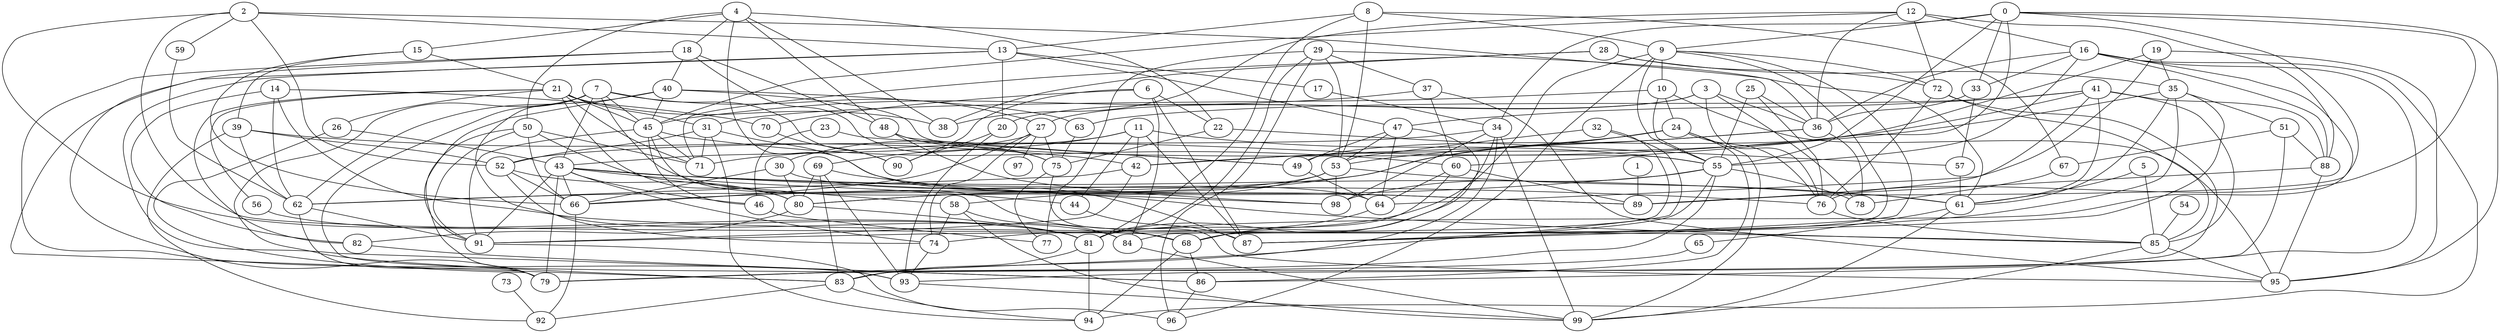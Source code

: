 strict graph "gnp_random_graph(100,0.06)" {
0;
1;
2;
3;
4;
5;
6;
7;
8;
9;
10;
11;
12;
13;
14;
15;
16;
17;
18;
19;
20;
21;
22;
23;
24;
25;
26;
27;
28;
29;
30;
31;
32;
33;
34;
35;
36;
37;
38;
39;
40;
41;
42;
43;
44;
45;
46;
47;
48;
49;
50;
51;
52;
53;
54;
55;
56;
57;
58;
59;
60;
61;
62;
63;
64;
65;
66;
67;
68;
69;
70;
71;
72;
73;
74;
75;
76;
77;
78;
79;
80;
81;
82;
83;
84;
85;
86;
87;
88;
89;
90;
91;
92;
93;
94;
95;
96;
97;
98;
99;
0 -- 33  [is_available=True, prob="0.0433043365545"];
0 -- 34  [is_available=True, prob="0.459247893746"];
0 -- 9  [is_available=True, prob="0.792033491761"];
0 -- 76  [is_available=True, prob="0.397380158107"];
0 -- 55  [is_available=True, prob="1.0"];
0 -- 89  [is_available=True, prob="0.25702582123"];
0 -- 60  [is_available=True, prob="0.103818815149"];
0 -- 95  [is_available=True, prob="1.0"];
1 -- 89  [is_available=True, prob="0.815991283034"];
2 -- 68  [is_available=True, prob="0.200392718347"];
2 -- 13  [is_available=True, prob="0.425029003551"];
2 -- 81  [is_available=True, prob="0.467073938741"];
2 -- 52  [is_available=True, prob="0.0680307388247"];
2 -- 36  [is_available=True, prob="1.0"];
2 -- 59  [is_available=True, prob="0.00105465425059"];
3 -- 76  [is_available=True, prob="0.518327130877"];
3 -- 36  [is_available=True, prob="0.364643280306"];
3 -- 27  [is_available=True, prob="0.77561122131"];
3 -- 20  [is_available=True, prob="0.802547938176"];
3 -- 78  [is_available=True, prob="1.0"];
4 -- 38  [is_available=True, prob="1.0"];
4 -- 50  [is_available=True, prob="0.381078849822"];
4 -- 15  [is_available=True, prob="0.235184037509"];
4 -- 48  [is_available=True, prob="1.0"];
4 -- 18  [is_available=True, prob="1.0"];
4 -- 22  [is_available=True, prob="1.0"];
4 -- 87  [is_available=True, prob="0.442385850004"];
5 -- 61  [is_available=True, prob="0.79629714317"];
5 -- 85  [is_available=True, prob="0.3220381487"];
6 -- 90  [is_available=True, prob="0.489488205847"];
6 -- 84  [is_available=True, prob="1.0"];
6 -- 70  [is_available=True, prob="1.0"];
6 -- 22  [is_available=True, prob="0.36134241232"];
6 -- 87  [is_available=True, prob="1.0"];
7 -- 43  [is_available=True, prob="0.635769098027"];
7 -- 45  [is_available=True, prob="0.293035237636"];
7 -- 83  [is_available=True, prob="0.552697183454"];
7 -- 84  [is_available=True, prob="0.53582872709"];
7 -- 85  [is_available=True, prob="0.646057860895"];
7 -- 90  [is_available=True, prob="0.267664586885"];
7 -- 27  [is_available=True, prob="0.0947989960821"];
7 -- 93  [is_available=True, prob="0.127737835479"];
8 -- 9  [is_available=True, prob="0.290532721535"];
8 -- 67  [is_available=True, prob="0.808276091747"];
8 -- 13  [is_available=True, prob="0.077103246199"];
8 -- 81  [is_available=True, prob="1.0"];
8 -- 53  [is_available=True, prob="0.559667044891"];
9 -- 96  [is_available=True, prob="0.934699188032"];
9 -- 68  [is_available=True, prob="0.55368326069"];
9 -- 10  [is_available=True, prob="0.758839295148"];
9 -- 87  [is_available=True, prob="0.629525872926"];
9 -- 72  [is_available=True, prob="0.793480982163"];
9 -- 55  [is_available=True, prob="0.176636797422"];
9 -- 74  [is_available=True, prob="0.709517118795"];
10 -- 24  [is_available=True, prob="0.192128443159"];
10 -- 95  [is_available=True, prob="0.657156333351"];
10 -- 55  [is_available=True, prob="0.0808769270382"];
10 -- 31  [is_available=True, prob="0.775900187054"];
11 -- 69  [is_available=True, prob="1.0"];
11 -- 42  [is_available=True, prob="0.453583957414"];
11 -- 55  [is_available=True, prob="0.398613960252"];
11 -- 44  [is_available=True, prob="1.0"];
11 -- 87  [is_available=True, prob="1.0"];
11 -- 30  [is_available=True, prob="0.303805261052"];
12 -- 36  [is_available=True, prob="1.0"];
12 -- 38  [is_available=True, prob="0.233447233335"];
12 -- 72  [is_available=True, prob="0.0539197919834"];
12 -- 45  [is_available=True, prob="0.0959207012643"];
12 -- 16  [is_available=True, prob="0.565239464816"];
12 -- 88  [is_available=True, prob="0.869537073795"];
13 -- 47  [is_available=True, prob="1.0"];
13 -- 17  [is_available=True, prob="0.85851013953"];
13 -- 83  [is_available=True, prob="1.0"];
13 -- 20  [is_available=True, prob="0.301369004117"];
13 -- 86  [is_available=True, prob="0.612966759275"];
14 -- 82  [is_available=True, prob="1.0"];
14 -- 70  [is_available=True, prob="0.502625426157"];
14 -- 62  [is_available=True, prob="0.273663914555"];
14 -- 85  [is_available=True, prob="0.51015159763"];
15 -- 66  [is_available=True, prob="0.539369705789"];
15 -- 21  [is_available=True, prob="0.155853425595"];
15 -- 39  [is_available=True, prob="0.624344400635"];
16 -- 33  [is_available=True, prob="0.978492587471"];
16 -- 36  [is_available=True, prob="0.950858097126"];
16 -- 81  [is_available=True, prob="0.421705538962"];
16 -- 86  [is_available=True, prob="0.173765141701"];
16 -- 55  [is_available=True, prob="1.0"];
16 -- 88  [is_available=True, prob="0.912547735276"];
16 -- 94  [is_available=True, prob="0.952510934719"];
17 -- 34  [is_available=True, prob="0.39136097475"];
18 -- 40  [is_available=True, prob="0.572886907876"];
18 -- 75  [is_available=True, prob="0.909239868059"];
18 -- 79  [is_available=True, prob="0.434599783169"];
18 -- 48  [is_available=True, prob="1.0"];
18 -- 93  [is_available=True, prob="0.0458527575968"];
19 -- 64  [is_available=True, prob="0.658678165017"];
19 -- 49  [is_available=True, prob="0.884072246396"];
19 -- 35  [is_available=True, prob="0.153170068812"];
19 -- 95  [is_available=True, prob="0.310906251775"];
20 -- 90  [is_available=True, prob="0.549112436185"];
20 -- 93  [is_available=True, prob="0.738387047729"];
21 -- 38  [is_available=True, prob="1.0"];
21 -- 71  [is_available=True, prob="0.774334232501"];
21 -- 45  [is_available=True, prob="0.611399902135"];
21 -- 80  [is_available=True, prob="0.641489452463"];
21 -- 82  [is_available=True, prob="0.539773808509"];
21 -- 56  [is_available=True, prob="0.580522659255"];
21 -- 26  [is_available=True, prob="1.0"];
21 -- 31  [is_available=True, prob="0.57805563691"];
22 -- 57  [is_available=True, prob="1.0"];
22 -- 75  [is_available=True, prob="0.391958920577"];
23 -- 49  [is_available=True, prob="0.323906561299"];
23 -- 46  [is_available=True, prob="1.0"];
24 -- 99  [is_available=True, prob="0.0497856721269"];
24 -- 76  [is_available=True, prob="0.941707200332"];
24 -- 80  [is_available=True, prob="1.0"];
24 -- 86  [is_available=True, prob="0.276367868678"];
24 -- 42  [is_available=True, prob="0.615871553394"];
25 -- 76  [is_available=True, prob="0.729991912278"];
25 -- 36  [is_available=True, prob="0.827368777411"];
25 -- 55  [is_available=True, prob="0.925290154338"];
26 -- 43  [is_available=True, prob="0.931084287864"];
26 -- 79  [is_available=True, prob="0.914028914133"];
27 -- 97  [is_available=True, prob="1.0"];
27 -- 66  [is_available=True, prob="0.366887915598"];
27 -- 43  [is_available=True, prob="0.393231219188"];
27 -- 74  [is_available=True, prob="1.0"];
27 -- 75  [is_available=True, prob="0.945492635199"];
28 -- 72  [is_available=True, prob="0.242849464333"];
28 -- 35  [is_available=True, prob="0.222069326355"];
28 -- 38  [is_available=True, prob="0.384107209736"];
28 -- 71  [is_available=True, prob="0.349884504425"];
29 -- 96  [is_available=True, prob="0.536821121003"];
29 -- 37  [is_available=True, prob="0.5408685893"];
29 -- 77  [is_available=True, prob="0.591828234172"];
29 -- 81  [is_available=True, prob="0.292750645986"];
29 -- 53  [is_available=True, prob="1.0"];
29 -- 61  [is_available=True, prob="0.739861910446"];
30 -- 64  [is_available=True, prob="0.587027879773"];
30 -- 80  [is_available=True, prob="0.278705238904"];
30 -- 66  [is_available=True, prob="0.223840672206"];
31 -- 71  [is_available=True, prob="1.0"];
31 -- 52  [is_available=True, prob="0.225433891342"];
31 -- 89  [is_available=True, prob="0.742885856738"];
31 -- 94  [is_available=True, prob="1.0"];
32 -- 84  [is_available=True, prob="0.284255771989"];
32 -- 53  [is_available=True, prob="0.0083616529467"];
32 -- 79  [is_available=True, prob="0.680434788911"];
33 -- 36  [is_available=True, prob="1.0"];
33 -- 57  [is_available=True, prob="0.576731910431"];
34 -- 98  [is_available=True, prob="0.269276070368"];
34 -- 99  [is_available=True, prob="0.177650996031"];
34 -- 81  [is_available=True, prob="0.0943373629837"];
34 -- 83  [is_available=True, prob="0.663234229768"];
34 -- 52  [is_available=True, prob="0.137414980537"];
35 -- 42  [is_available=True, prob="1.0"];
35 -- 51  [is_available=True, prob="0.690807132054"];
35 -- 87  [is_available=True, prob="1.0"];
35 -- 91  [is_available=True, prob="0.650918987048"];
35 -- 61  [is_available=True, prob="0.450159666016"];
36 -- 78  [is_available=True, prob="0.238130811436"];
36 -- 53  [is_available=True, prob="0.546987049902"];
36 -- 62  [is_available=True, prob="0.432746293085"];
37 -- 95  [is_available=True, prob="0.528360660479"];
37 -- 60  [is_available=True, prob="0.973337449272"];
37 -- 45  [is_available=True, prob="1.0"];
39 -- 92  [is_available=True, prob="0.565779710561"];
39 -- 42  [is_available=True, prob="0.013870871151"];
39 -- 52  [is_available=True, prob="0.742507154041"];
39 -- 62  [is_available=True, prob="1.0"];
40 -- 45  [is_available=True, prob="0.926508476711"];
40 -- 55  [is_available=True, prob="1.0"];
40 -- 91  [is_available=True, prob="0.100516344797"];
40 -- 62  [is_available=True, prob="0.335698678455"];
40 -- 63  [is_available=True, prob="0.402025136906"];
41 -- 71  [is_available=True, prob="1.0"];
41 -- 47  [is_available=True, prob="1.0"];
41 -- 85  [is_available=True, prob="0.863460422399"];
41 -- 88  [is_available=True, prob="0.790841074658"];
41 -- 89  [is_available=True, prob="1.0"];
41 -- 61  [is_available=True, prob="1.0"];
41 -- 63  [is_available=True, prob="0.927836793941"];
42 -- 91  [is_available=True, prob="1.0"];
42 -- 62  [is_available=True, prob="1.0"];
43 -- 66  [is_available=True, prob="0.707943617558"];
43 -- 91  [is_available=True, prob="1.0"];
43 -- 76  [is_available=True, prob="1.0"];
43 -- 74  [is_available=True, prob="0.630388931312"];
43 -- 44  [is_available=True, prob="0.753074746104"];
43 -- 98  [is_available=True, prob="0.704746716813"];
43 -- 46  [is_available=True, prob="0.058558455487"];
43 -- 79  [is_available=True, prob="0.588265274298"];
43 -- 61  [is_available=True, prob="0.793879181028"];
44 -- 87  [is_available=True, prob="1.0"];
45 -- 68  [is_available=True, prob="0.565363193793"];
45 -- 71  [is_available=True, prob="0.737994443805"];
45 -- 46  [is_available=True, prob="0.428273554639"];
45 -- 91  [is_available=True, prob="0.330507609754"];
45 -- 60  [is_available=True, prob="0.208809069524"];
46 -- 77  [is_available=True, prob="0.465112081274"];
47 -- 64  [is_available=True, prob="0.635312229589"];
47 -- 68  [is_available=True, prob="0.0443815203078"];
47 -- 49  [is_available=True, prob="0.40434999229"];
47 -- 53  [is_available=True, prob="1.0"];
48 -- 49  [is_available=True, prob="0.195965943224"];
48 -- 75  [is_available=True, prob="0.538443294965"];
48 -- 98  [is_available=True, prob="0.623102792472"];
49 -- 64  [is_available=True, prob="0.938309773839"];
50 -- 66  [is_available=True, prob="0.838369281097"];
50 -- 71  [is_available=True, prob="0.729427290926"];
50 -- 79  [is_available=True, prob="1.0"];
50 -- 58  [is_available=True, prob="1.0"];
50 -- 91  [is_available=True, prob="1.0"];
51 -- 88  [is_available=True, prob="1.0"];
51 -- 67  [is_available=True, prob="0.191292185767"];
51 -- 93  [is_available=True, prob="0.606182973853"];
52 -- 74  [is_available=True, prob="0.324109457866"];
52 -- 66  [is_available=True, prob="0.339119203364"];
52 -- 80  [is_available=True, prob="0.509266728103"];
53 -- 98  [is_available=True, prob="0.690676597048"];
53 -- 61  [is_available=True, prob="1.0"];
53 -- 80  [is_available=True, prob="0.108557994828"];
53 -- 58  [is_available=True, prob="0.84616952399"];
54 -- 85  [is_available=True, prob="0.532930520567"];
55 -- 66  [is_available=True, prob="0.407994867972"];
55 -- 98  [is_available=True, prob="0.43712268535"];
55 -- 78  [is_available=True, prob="0.453143362539"];
55 -- 79  [is_available=True, prob="0.388307961855"];
55 -- 87  [is_available=True, prob="0.355812932676"];
56 -- 81  [is_available=True, prob="0.668507453642"];
57 -- 61  [is_available=True, prob="0.125692791483"];
58 -- 84  [is_available=True, prob="0.133913951255"];
58 -- 99  [is_available=True, prob="1.0"];
58 -- 74  [is_available=True, prob="0.528388808721"];
59 -- 62  [is_available=True, prob="0.464617004704"];
60 -- 64  [is_available=True, prob="0.373853580673"];
60 -- 81  [is_available=True, prob="0.238865385309"];
60 -- 89  [is_available=True, prob="1.0"];
61 -- 65  [is_available=True, prob="1.0"];
61 -- 99  [is_available=True, prob="1.0"];
62 -- 91  [is_available=True, prob="0.772438255125"];
62 -- 79  [is_available=True, prob="1.0"];
63 -- 75  [is_available=True, prob="0.201442023871"];
64 -- 68  [is_available=True, prob="0.208275238594"];
65 -- 79  [is_available=True, prob="1.0"];
66 -- 92  [is_available=True, prob="0.151638143414"];
67 -- 78  [is_available=True, prob="0.720704390584"];
68 -- 86  [is_available=True, prob="0.072859823171"];
68 -- 94  [is_available=True, prob="0.622859040218"];
69 -- 80  [is_available=True, prob="0.995112394108"];
69 -- 89  [is_available=True, prob="0.869585676802"];
69 -- 83  [is_available=True, prob="0.736023051618"];
69 -- 93  [is_available=True, prob="0.893923208152"];
70 -- 90  [is_available=True, prob="1.0"];
72 -- 76  [is_available=True, prob="0.0316856381624"];
72 -- 83  [is_available=True, prob="0.671041393443"];
72 -- 85  [is_available=True, prob="0.775433718358"];
73 -- 92  [is_available=True, prob="1.0"];
74 -- 93  [is_available=True, prob="0.913307655232"];
75 -- 95  [is_available=True, prob="0.985626968522"];
75 -- 77  [is_available=True, prob="0.427644237521"];
76 -- 85  [is_available=True, prob="0.018400189623"];
80 -- 81  [is_available=True, prob="0.481554571366"];
80 -- 82  [is_available=True, prob="1.0"];
81 -- 83  [is_available=True, prob="0.917922195343"];
81 -- 94  [is_available=True, prob="1.0"];
82 -- 86  [is_available=True, prob="0.879592047286"];
83 -- 92  [is_available=True, prob="1.0"];
83 -- 94  [is_available=True, prob="0.32331939354"];
84 -- 99  [is_available=True, prob="0.91943811842"];
85 -- 99  [is_available=True, prob="0.429519944924"];
85 -- 95  [is_available=True, prob="1.0"];
86 -- 96  [is_available=True, prob="1.0"];
88 -- 89  [is_available=True, prob="0.905913424796"];
88 -- 95  [is_available=True, prob="0.403650960106"];
91 -- 96  [is_available=True, prob="1.0"];
93 -- 99  [is_available=True, prob="0.455629235564"];
}

